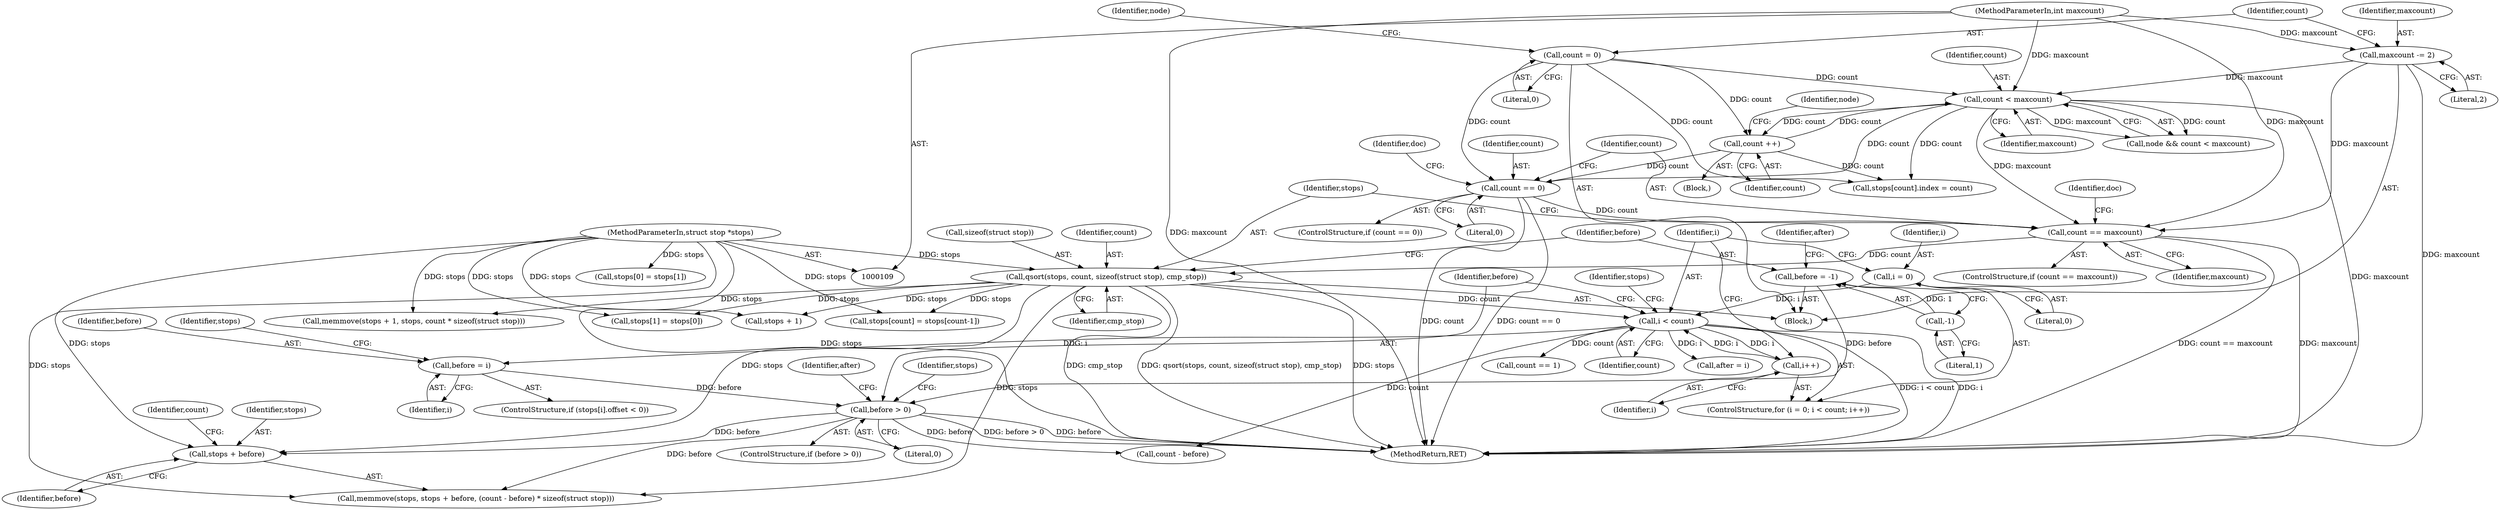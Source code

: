 digraph "0_ghostscript_60dabde18d7fe12b19da8b509bdfee9cc886aafc_2@pointer" {
"1000383" [label="(Call,stops + before)"];
"1000328" [label="(Call,qsort(stops, count, sizeof(struct stop), cmp_stop))"];
"1000113" [label="(MethodParameterIn,struct stop *stops)"];
"1000320" [label="(Call,count == maxcount)"];
"1000238" [label="(Call,count == 0)"];
"1000126" [label="(Call,count = 0)"];
"1000132" [label="(Call,count < maxcount)"];
"1000231" [label="(Call,count ++)"];
"1000123" [label="(Call,maxcount -= 2)"];
"1000114" [label="(MethodParameterIn,int maxcount)"];
"1000377" [label="(Call,before > 0)"];
"1000360" [label="(Call,before = i)"];
"1000346" [label="(Call,i < count)"];
"1000343" [label="(Call,i = 0)"];
"1000349" [label="(Call,i++)"];
"1000334" [label="(Call,before = -1)"];
"1000336" [label="(Call,-1)"];
"1000348" [label="(Identifier,count)"];
"1000325" [label="(Identifier,doc)"];
"1000388" [label="(Identifier,count)"];
"1000387" [label="(Call,count - before)"];
"1000385" [label="(Identifier,before)"];
"1000126" [label="(Call,count = 0)"];
"1000750" [label="(MethodReturn,RET)"];
"1000382" [label="(Identifier,stops)"];
"1000330" [label="(Identifier,count)"];
"1000321" [label="(Identifier,count)"];
"1000319" [label="(ControlStructure,if (count == maxcount))"];
"1000128" [label="(Literal,0)"];
"1000349" [label="(Call,i++)"];
"1000345" [label="(Literal,0)"];
"1000730" [label="(Call,stops[count] = stops[count-1])"];
"1000362" [label="(Identifier,i)"];
"1000334" [label="(Call,before = -1)"];
"1000335" [label="(Identifier,before)"];
"1000232" [label="(Identifier,count)"];
"1000367" [label="(Identifier,stops)"];
"1000130" [label="(Call,node && count < maxcount)"];
"1000331" [label="(Call,sizeof(struct stop))"];
"1000360" [label="(Call,before = i)"];
"1000372" [label="(Call,after = i)"];
"1000381" [label="(Call,memmove(stops, stops + before, (count - before) * sizeof(struct stop)))"];
"1000694" [label="(Call,memmove(stops + 1, stops, count * sizeof(struct stop)))"];
"1000695" [label="(Call,stops + 1)"];
"1000113" [label="(MethodParameterIn,struct stop *stops)"];
"1000337" [label="(Literal,1)"];
"1000346" [label="(Call,i < count)"];
"1000342" [label="(ControlStructure,for (i = 0; i < count; i++))"];
"1000320" [label="(Call,count == maxcount)"];
"1000409" [label="(Call,stops[1] = stops[0])"];
"1000124" [label="(Identifier,maxcount)"];
"1000237" [label="(ControlStructure,if (count == 0))"];
"1000376" [label="(ControlStructure,if (before > 0))"];
"1000133" [label="(Identifier,count)"];
"1000240" [label="(Literal,0)"];
"1000131" [label="(Identifier,node)"];
"1000159" [label="(Block,)"];
"1000125" [label="(Literal,2)"];
"1000127" [label="(Identifier,count)"];
"1000344" [label="(Identifier,i)"];
"1000377" [label="(Call,before > 0)"];
"1000168" [label="(Call,stops[count].index = count)"];
"1000322" [label="(Identifier,maxcount)"];
"1000397" [label="(Identifier,after)"];
"1000244" [label="(Identifier,doc)"];
"1000329" [label="(Identifier,stops)"];
"1000347" [label="(Identifier,i)"];
"1000350" [label="(Identifier,i)"];
"1000238" [label="(Call,count == 0)"];
"1000383" [label="(Call,stops + before)"];
"1000115" [label="(Block,)"];
"1000134" [label="(Identifier,maxcount)"];
"1000343" [label="(Call,i = 0)"];
"1000132" [label="(Call,count < maxcount)"];
"1000114" [label="(MethodParameterIn,int maxcount)"];
"1000231" [label="(Call,count ++)"];
"1000333" [label="(Identifier,cmp_stop)"];
"1000361" [label="(Identifier,before)"];
"1000234" [label="(Identifier,node)"];
"1000356" [label="(Identifier,stops)"];
"1000336" [label="(Call,-1)"];
"1000339" [label="(Identifier,after)"];
"1000328" [label="(Call,qsort(stops, count, sizeof(struct stop), cmp_stop))"];
"1000703" [label="(Call,stops[0] = stops[1])"];
"1000379" [label="(Literal,0)"];
"1000352" [label="(ControlStructure,if (stops[i].offset < 0))"];
"1000378" [label="(Identifier,before)"];
"1000123" [label="(Call,maxcount -= 2)"];
"1000384" [label="(Identifier,stops)"];
"1000239" [label="(Identifier,count)"];
"1000405" [label="(Call,count == 1)"];
"1000383" -> "1000381"  [label="AST: "];
"1000383" -> "1000385"  [label="CFG: "];
"1000384" -> "1000383"  [label="AST: "];
"1000385" -> "1000383"  [label="AST: "];
"1000388" -> "1000383"  [label="CFG: "];
"1000328" -> "1000383"  [label="DDG: stops"];
"1000113" -> "1000383"  [label="DDG: stops"];
"1000377" -> "1000383"  [label="DDG: before"];
"1000328" -> "1000115"  [label="AST: "];
"1000328" -> "1000333"  [label="CFG: "];
"1000329" -> "1000328"  [label="AST: "];
"1000330" -> "1000328"  [label="AST: "];
"1000331" -> "1000328"  [label="AST: "];
"1000333" -> "1000328"  [label="AST: "];
"1000335" -> "1000328"  [label="CFG: "];
"1000328" -> "1000750"  [label="DDG: cmp_stop"];
"1000328" -> "1000750"  [label="DDG: qsort(stops, count, sizeof(struct stop), cmp_stop)"];
"1000328" -> "1000750"  [label="DDG: stops"];
"1000113" -> "1000328"  [label="DDG: stops"];
"1000320" -> "1000328"  [label="DDG: count"];
"1000328" -> "1000346"  [label="DDG: count"];
"1000328" -> "1000381"  [label="DDG: stops"];
"1000328" -> "1000409"  [label="DDG: stops"];
"1000328" -> "1000694"  [label="DDG: stops"];
"1000328" -> "1000695"  [label="DDG: stops"];
"1000328" -> "1000730"  [label="DDG: stops"];
"1000113" -> "1000109"  [label="AST: "];
"1000113" -> "1000750"  [label="DDG: stops"];
"1000113" -> "1000381"  [label="DDG: stops"];
"1000113" -> "1000409"  [label="DDG: stops"];
"1000113" -> "1000694"  [label="DDG: stops"];
"1000113" -> "1000695"  [label="DDG: stops"];
"1000113" -> "1000703"  [label="DDG: stops"];
"1000113" -> "1000730"  [label="DDG: stops"];
"1000320" -> "1000319"  [label="AST: "];
"1000320" -> "1000322"  [label="CFG: "];
"1000321" -> "1000320"  [label="AST: "];
"1000322" -> "1000320"  [label="AST: "];
"1000325" -> "1000320"  [label="CFG: "];
"1000329" -> "1000320"  [label="CFG: "];
"1000320" -> "1000750"  [label="DDG: maxcount"];
"1000320" -> "1000750"  [label="DDG: count == maxcount"];
"1000238" -> "1000320"  [label="DDG: count"];
"1000132" -> "1000320"  [label="DDG: maxcount"];
"1000123" -> "1000320"  [label="DDG: maxcount"];
"1000114" -> "1000320"  [label="DDG: maxcount"];
"1000238" -> "1000237"  [label="AST: "];
"1000238" -> "1000240"  [label="CFG: "];
"1000239" -> "1000238"  [label="AST: "];
"1000240" -> "1000238"  [label="AST: "];
"1000244" -> "1000238"  [label="CFG: "];
"1000321" -> "1000238"  [label="CFG: "];
"1000238" -> "1000750"  [label="DDG: count"];
"1000238" -> "1000750"  [label="DDG: count == 0"];
"1000126" -> "1000238"  [label="DDG: count"];
"1000132" -> "1000238"  [label="DDG: count"];
"1000231" -> "1000238"  [label="DDG: count"];
"1000126" -> "1000115"  [label="AST: "];
"1000126" -> "1000128"  [label="CFG: "];
"1000127" -> "1000126"  [label="AST: "];
"1000128" -> "1000126"  [label="AST: "];
"1000131" -> "1000126"  [label="CFG: "];
"1000126" -> "1000132"  [label="DDG: count"];
"1000126" -> "1000168"  [label="DDG: count"];
"1000126" -> "1000231"  [label="DDG: count"];
"1000132" -> "1000130"  [label="AST: "];
"1000132" -> "1000134"  [label="CFG: "];
"1000133" -> "1000132"  [label="AST: "];
"1000134" -> "1000132"  [label="AST: "];
"1000130" -> "1000132"  [label="CFG: "];
"1000132" -> "1000750"  [label="DDG: maxcount"];
"1000132" -> "1000130"  [label="DDG: count"];
"1000132" -> "1000130"  [label="DDG: maxcount"];
"1000231" -> "1000132"  [label="DDG: count"];
"1000123" -> "1000132"  [label="DDG: maxcount"];
"1000114" -> "1000132"  [label="DDG: maxcount"];
"1000132" -> "1000168"  [label="DDG: count"];
"1000132" -> "1000231"  [label="DDG: count"];
"1000231" -> "1000159"  [label="AST: "];
"1000231" -> "1000232"  [label="CFG: "];
"1000232" -> "1000231"  [label="AST: "];
"1000234" -> "1000231"  [label="CFG: "];
"1000231" -> "1000168"  [label="DDG: count"];
"1000123" -> "1000115"  [label="AST: "];
"1000123" -> "1000125"  [label="CFG: "];
"1000124" -> "1000123"  [label="AST: "];
"1000125" -> "1000123"  [label="AST: "];
"1000127" -> "1000123"  [label="CFG: "];
"1000123" -> "1000750"  [label="DDG: maxcount"];
"1000114" -> "1000123"  [label="DDG: maxcount"];
"1000114" -> "1000109"  [label="AST: "];
"1000114" -> "1000750"  [label="DDG: maxcount"];
"1000377" -> "1000376"  [label="AST: "];
"1000377" -> "1000379"  [label="CFG: "];
"1000378" -> "1000377"  [label="AST: "];
"1000379" -> "1000377"  [label="AST: "];
"1000382" -> "1000377"  [label="CFG: "];
"1000397" -> "1000377"  [label="CFG: "];
"1000377" -> "1000750"  [label="DDG: before > 0"];
"1000377" -> "1000750"  [label="DDG: before"];
"1000360" -> "1000377"  [label="DDG: before"];
"1000334" -> "1000377"  [label="DDG: before"];
"1000377" -> "1000381"  [label="DDG: before"];
"1000377" -> "1000387"  [label="DDG: before"];
"1000360" -> "1000352"  [label="AST: "];
"1000360" -> "1000362"  [label="CFG: "];
"1000361" -> "1000360"  [label="AST: "];
"1000362" -> "1000360"  [label="AST: "];
"1000367" -> "1000360"  [label="CFG: "];
"1000346" -> "1000360"  [label="DDG: i"];
"1000346" -> "1000342"  [label="AST: "];
"1000346" -> "1000348"  [label="CFG: "];
"1000347" -> "1000346"  [label="AST: "];
"1000348" -> "1000346"  [label="AST: "];
"1000356" -> "1000346"  [label="CFG: "];
"1000378" -> "1000346"  [label="CFG: "];
"1000346" -> "1000750"  [label="DDG: i"];
"1000346" -> "1000750"  [label="DDG: i < count"];
"1000343" -> "1000346"  [label="DDG: i"];
"1000349" -> "1000346"  [label="DDG: i"];
"1000346" -> "1000349"  [label="DDG: i"];
"1000346" -> "1000372"  [label="DDG: i"];
"1000346" -> "1000387"  [label="DDG: count"];
"1000346" -> "1000405"  [label="DDG: count"];
"1000343" -> "1000342"  [label="AST: "];
"1000343" -> "1000345"  [label="CFG: "];
"1000344" -> "1000343"  [label="AST: "];
"1000345" -> "1000343"  [label="AST: "];
"1000347" -> "1000343"  [label="CFG: "];
"1000349" -> "1000342"  [label="AST: "];
"1000349" -> "1000350"  [label="CFG: "];
"1000350" -> "1000349"  [label="AST: "];
"1000347" -> "1000349"  [label="CFG: "];
"1000334" -> "1000115"  [label="AST: "];
"1000334" -> "1000336"  [label="CFG: "];
"1000335" -> "1000334"  [label="AST: "];
"1000336" -> "1000334"  [label="AST: "];
"1000339" -> "1000334"  [label="CFG: "];
"1000336" -> "1000334"  [label="DDG: 1"];
"1000336" -> "1000337"  [label="CFG: "];
"1000337" -> "1000336"  [label="AST: "];
}
